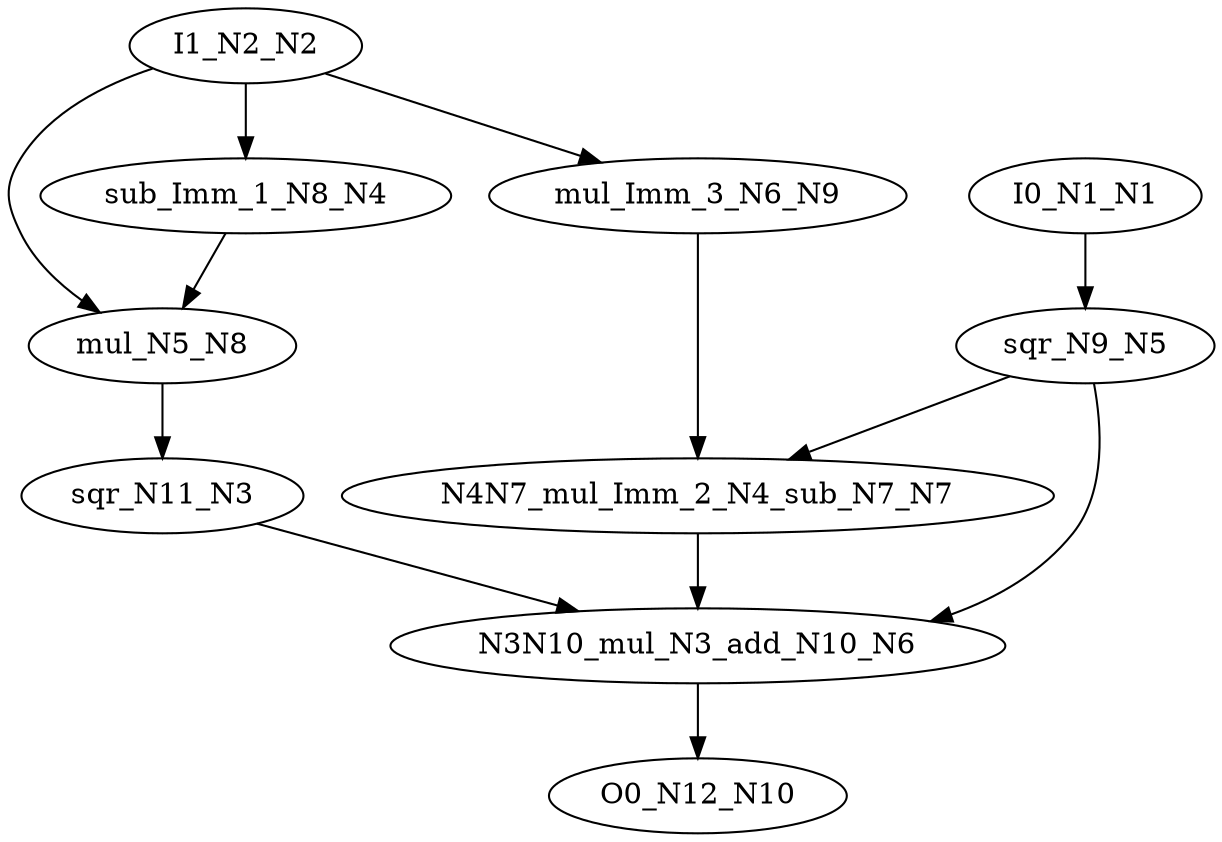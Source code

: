 digraph graphname {
N10 [color="black", label="O0_N12_N10"];
N8 [color="black", label="mul_N5_N8"];
N9 [color="black", label="mul_Imm_3_N6_N9"];
N1 [color="black", label="I0_N1_N1"];
N2 [color="black", label="I1_N2_N2"];
N3 [color="black", label="sqr_N11_N3"];
N4 [color="black", label="sub_Imm_1_N8_N4"];
N5 [color="black", label="sqr_N9_N5"];
N6 [color="black", label="N3N10_mul_N3_add_N10_N6"];
N7 [color="black", label="N4N7_mul_Imm_2_N4_sub_N7_N7"];
N8 -> N3;
N9 -> N7;
N1 -> N5;
N2 -> N8;
N2 -> N9;
N2 -> N4;
N3 -> N6;
N4 -> N8;
N5 -> N7;
N5 -> N6;
N6 -> N10;
N7 -> N6;
}
